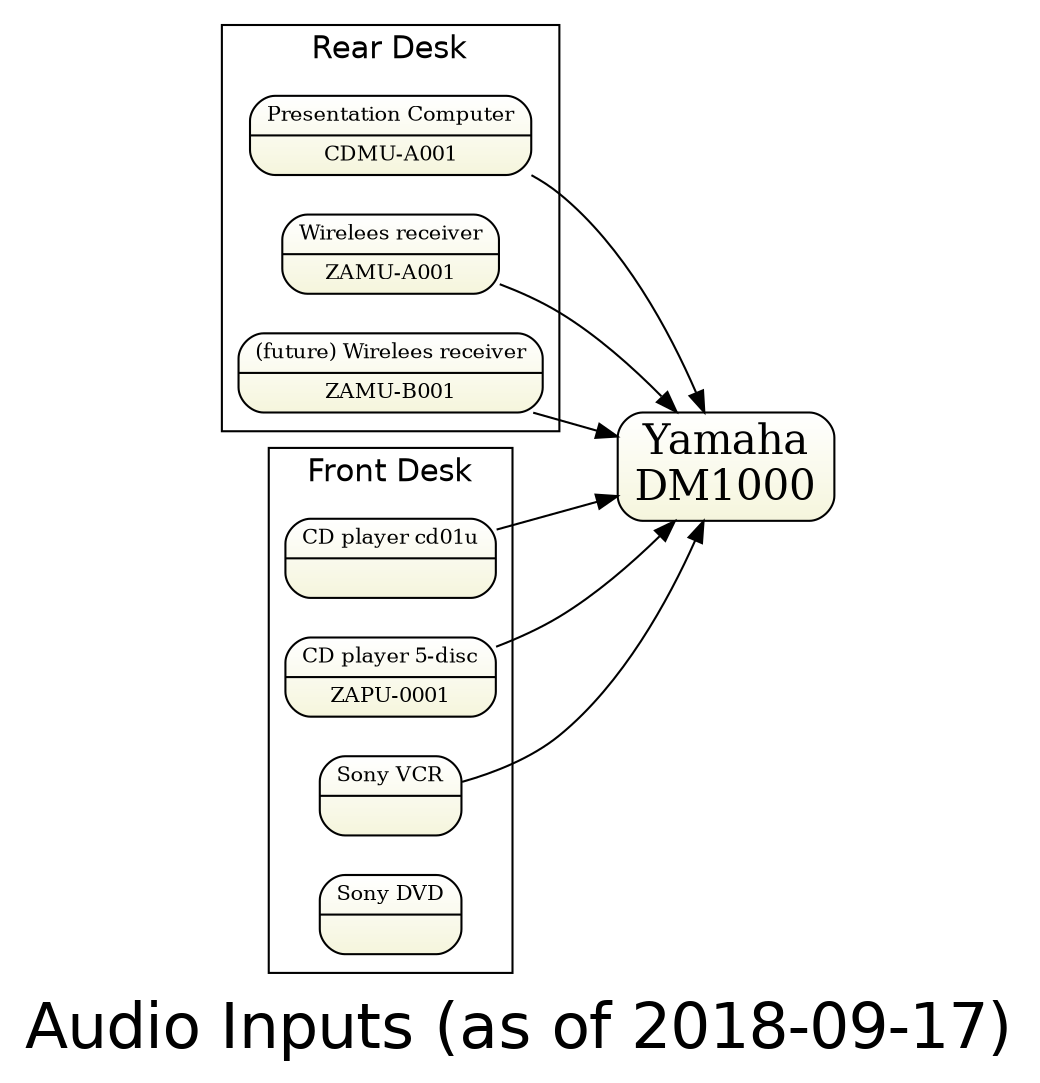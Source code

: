 digraph topology1 { 
graph [overlap = true, fontsize = 30, rankdir=LR 
      label="Audio Inputs (as of 2018-09-17)",
      fontname = Helvetica]

node [shape=Mrecord, tooltip="" , fontsize = 10,
      fillcolor="white:beige" , style=filled  
      gradientangle=270]
      
dm1k [label="Yamaha\nDM1000" fontsize=20 ]

cdmua001 [label="Presentation Computer|CDMU-A001"]
zamua001 [label="Wirelees receiver|ZAMU-A001"]
cd01u    [label="CD player cd01u| "]
cd5      [label="CD player 5-disc|ZAPU-0001"]
vcr      [label="Sony VCR| "]
dvd      [label="Sony DVD| "]

zamub001 [label="(future) Wirelees receiver|ZAMU-B001"] 

{zamua001 zamub001 cdmua001} -> dm1k
cd01u -> dm1k
cd5 -> dm1k
vcr -> dm1k

subgraph cluster_rear { label="Rear Desk" fontsize=15
  cdmua001
  zamua001
  zamub001
}

subgraph cluster_front { label="Front Desk" fontsize=15
 cd01u
 cd5
 dvd
 vcr
}

} 